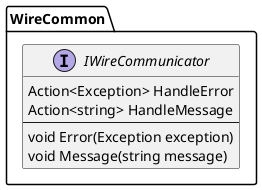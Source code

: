 @startuml

namespace WireCommon {
    interface IWireCommunicator {
        Action<Exception> HandleError
        Action<string> HandleMessage
        --
        void Error(Exception exception)
        void Message(string message)
    }
}

@enduml